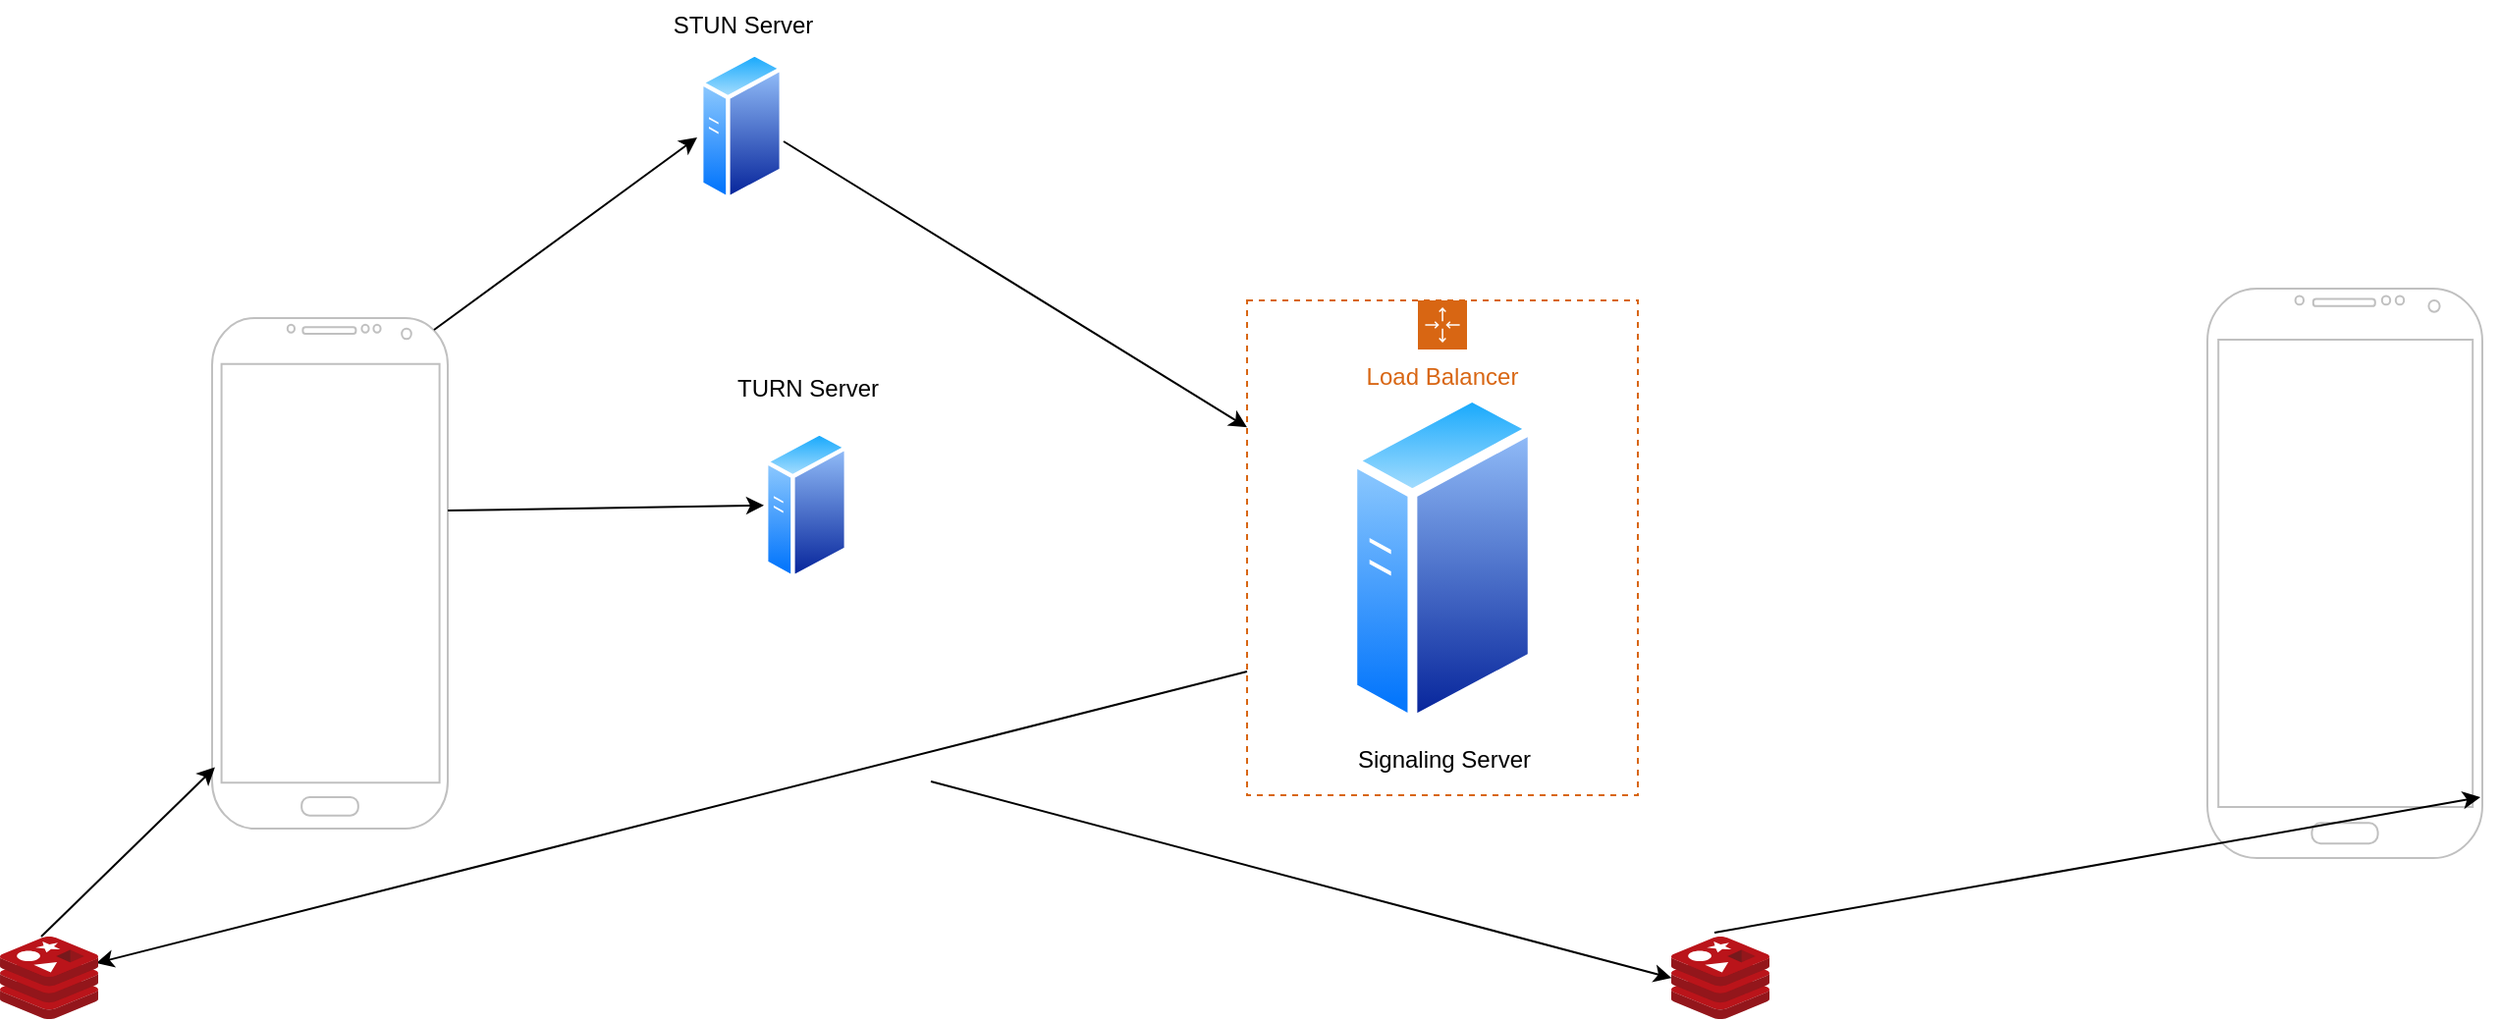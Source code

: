 <mxfile version="22.1.17" type="github">
  <diagram name="Page-1" id="fuIp1_rRdpLn5pxj-nnq">
    <mxGraphModel dx="1989" dy="724" grid="0" gridSize="10" guides="1" tooltips="1" connect="1" arrows="1" fold="1" page="0" pageScale="1" pageWidth="850" pageHeight="1100" background="#ffffff" math="0" shadow="0">
      <root>
        <mxCell id="0" />
        <mxCell id="1" parent="0" />
        <mxCell id="EC3LS4kN1auIx0L2O-ET-1" value="" style="verticalLabelPosition=bottom;verticalAlign=top;html=1;shadow=0;dashed=0;strokeWidth=1;shape=mxgraph.android.phone2;strokeColor=#c0c0c0;" vertex="1" parent="1">
          <mxGeometry x="100" y="240" width="120" height="260" as="geometry" />
        </mxCell>
        <mxCell id="EC3LS4kN1auIx0L2O-ET-2" value="" style="verticalLabelPosition=bottom;verticalAlign=top;html=1;shadow=0;dashed=0;strokeWidth=1;shape=mxgraph.android.phone2;strokeColor=#c0c0c0;" vertex="1" parent="1">
          <mxGeometry x="1116" y="225" width="140" height="290" as="geometry" />
        </mxCell>
        <mxCell id="EC3LS4kN1auIx0L2O-ET-3" value="" style="image;aspect=fixed;perimeter=ellipsePerimeter;html=1;align=center;shadow=0;dashed=0;spacingTop=3;image=img/lib/active_directory/generic_server.svg;" vertex="1" parent="1">
          <mxGeometry x="678.16" y="276.36" width="96.68" height="172.64" as="geometry" />
        </mxCell>
        <mxCell id="EC3LS4kN1auIx0L2O-ET-4" value="" style="image;aspect=fixed;perimeter=ellipsePerimeter;html=1;align=center;shadow=0;dashed=0;spacingTop=3;image=img/lib/active_directory/generic_server.svg;" vertex="1" parent="1">
          <mxGeometry x="348" y="104" width="43" height="76.79" as="geometry" />
        </mxCell>
        <mxCell id="EC3LS4kN1auIx0L2O-ET-19" value="" style="endArrow=classic;html=1;rounded=0;entryX=1;entryY=0.5;entryDx=0;entryDy=0;exitX=0;exitY=0.75;exitDx=0;exitDy=0;" edge="1" parent="1" source="EC3LS4kN1auIx0L2O-ET-27">
          <mxGeometry width="50" height="50" relative="1" as="geometry">
            <mxPoint x="425" y="459" as="sourcePoint" />
            <mxPoint x="41.0" y="568.5" as="targetPoint" />
          </mxGeometry>
        </mxCell>
        <mxCell id="EC3LS4kN1auIx0L2O-ET-21" value="" style="endArrow=classic;html=1;rounded=0;entryX=0.012;entryY=0.88;entryDx=0;entryDy=0;entryPerimeter=0;" edge="1" parent="1" target="EC3LS4kN1auIx0L2O-ET-1">
          <mxGeometry width="50" height="50" relative="1" as="geometry">
            <mxPoint x="13" y="555" as="sourcePoint" />
            <mxPoint x="63" y="505" as="targetPoint" />
          </mxGeometry>
        </mxCell>
        <mxCell id="EC3LS4kN1auIx0L2O-ET-22" value="" style="endArrow=classic;html=1;rounded=0;entryX=0;entryY=0.75;entryDx=0;entryDy=0;" edge="1" parent="1">
          <mxGeometry width="50" height="50" relative="1" as="geometry">
            <mxPoint x="466" y="476" as="sourcePoint" />
            <mxPoint x="843.206" y="576.098" as="targetPoint" />
          </mxGeometry>
        </mxCell>
        <mxCell id="EC3LS4kN1auIx0L2O-ET-26" value="" style="endArrow=classic;html=1;rounded=0;entryX=0.993;entryY=0.893;entryDx=0;entryDy=0;entryPerimeter=0;" edge="1" parent="1" target="EC3LS4kN1auIx0L2O-ET-2">
          <mxGeometry width="50" height="50" relative="1" as="geometry">
            <mxPoint x="865" y="553" as="sourcePoint" />
            <mxPoint x="915" y="503" as="targetPoint" />
          </mxGeometry>
        </mxCell>
        <mxCell id="EC3LS4kN1auIx0L2O-ET-27" value="Load Balancer" style="points=[[0,0],[0.25,0],[0.5,0],[0.75,0],[1,0],[1,0.25],[1,0.5],[1,0.75],[1,1],[0.75,1],[0.5,1],[0.25,1],[0,1],[0,0.75],[0,0.5],[0,0.25]];outlineConnect=0;gradientColor=none;html=1;whiteSpace=wrap;fontSize=12;fontStyle=0;container=1;pointerEvents=0;collapsible=0;recursiveResize=0;shape=mxgraph.aws4.groupCenter;grIcon=mxgraph.aws4.group_auto_scaling_group;grStroke=1;strokeColor=#D86613;fillColor=none;verticalAlign=top;align=center;fontColor=#D86613;dashed=1;spacingTop=25;" vertex="1" parent="1">
          <mxGeometry x="627" y="231" width="199" height="252" as="geometry" />
        </mxCell>
        <mxCell id="EC3LS4kN1auIx0L2O-ET-34" value="Signaling Server" style="text;html=1;align=center;verticalAlign=middle;resizable=0;points=[];autosize=1;strokeColor=none;fillColor=none;" vertex="1" parent="EC3LS4kN1auIx0L2O-ET-27">
          <mxGeometry x="46.5" y="221" width="106" height="26" as="geometry" />
        </mxCell>
        <mxCell id="EC3LS4kN1auIx0L2O-ET-29" value="" style="image;sketch=0;aspect=fixed;html=1;points=[];align=center;fontSize=12;image=img/lib/mscae/Cache_Redis_Product.svg;" vertex="1" parent="1">
          <mxGeometry x="-8" y="555" width="50" height="42" as="geometry" />
        </mxCell>
        <mxCell id="EC3LS4kN1auIx0L2O-ET-30" value="" style="image;sketch=0;aspect=fixed;html=1;points=[];align=center;fontSize=12;image=img/lib/mscae/Cache_Redis_Product.svg;" vertex="1" parent="1">
          <mxGeometry x="843" y="555" width="50" height="42" as="geometry" />
        </mxCell>
        <mxCell id="EC3LS4kN1auIx0L2O-ET-35" value="" style="image;aspect=fixed;perimeter=ellipsePerimeter;html=1;align=center;shadow=0;dashed=0;spacingTop=3;image=img/lib/active_directory/generic_server.svg;" vertex="1" parent="1">
          <mxGeometry x="381" y="297" width="43" height="76.79" as="geometry" />
        </mxCell>
        <mxCell id="EC3LS4kN1auIx0L2O-ET-36" value="STUN Server" style="text;html=1;align=center;verticalAlign=middle;resizable=0;points=[];autosize=1;strokeColor=none;fillColor=none;" vertex="1" parent="1">
          <mxGeometry x="325" y="78" width="89" height="26" as="geometry" />
        </mxCell>
        <mxCell id="EC3LS4kN1auIx0L2O-ET-37" value="TURN Server" style="text;html=1;align=center;verticalAlign=middle;resizable=0;points=[];autosize=1;strokeColor=none;fillColor=none;" vertex="1" parent="1">
          <mxGeometry x="357.5" y="263" width="90" height="26" as="geometry" />
        </mxCell>
        <mxCell id="EC3LS4kN1auIx0L2O-ET-40" value="" style="endArrow=classic;html=1;rounded=0;" edge="1" parent="1">
          <mxGeometry width="50" height="50" relative="1" as="geometry">
            <mxPoint x="213" y="246" as="sourcePoint" />
            <mxPoint x="347" y="148" as="targetPoint" />
          </mxGeometry>
        </mxCell>
        <mxCell id="EC3LS4kN1auIx0L2O-ET-42" value="" style="endArrow=classic;html=1;rounded=0;entryX=0;entryY=0.5;entryDx=0;entryDy=0;" edge="1" parent="1" target="EC3LS4kN1auIx0L2O-ET-35">
          <mxGeometry width="50" height="50" relative="1" as="geometry">
            <mxPoint x="220" y="338" as="sourcePoint" />
            <mxPoint x="354" y="240" as="targetPoint" />
          </mxGeometry>
        </mxCell>
        <mxCell id="EC3LS4kN1auIx0L2O-ET-43" value="" style="endArrow=classic;html=1;rounded=0;" edge="1" parent="1" target="EC3LS4kN1auIx0L2O-ET-27">
          <mxGeometry width="50" height="50" relative="1" as="geometry">
            <mxPoint x="391" y="150" as="sourcePoint" />
            <mxPoint x="525" y="52" as="targetPoint" />
          </mxGeometry>
        </mxCell>
      </root>
    </mxGraphModel>
  </diagram>
</mxfile>
